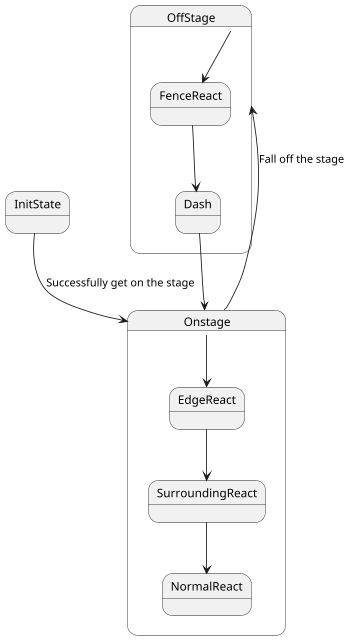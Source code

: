 @startuml
'https://plantuml.com/state-diagram

scale 350 width

state InitState {

}

state Onstage {
    InitState -->Onstage: Successfully get on the stage
    Onstage --> EdgeReact
    EdgeReact --> SurroundingReact
    SurroundingReact --> NormalReact
}
state OffStage {
    Onstage --> OffStage: Fall off the stage
    OffStage --> FenceReact
    FenceReact -->Dash
}
Dash-->Onstage


@enduml